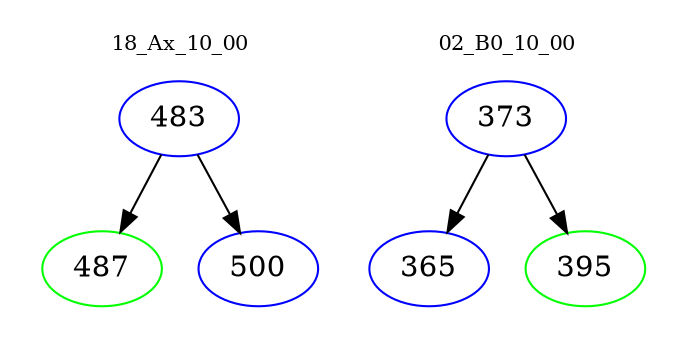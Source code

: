 digraph{
subgraph cluster_0 {
color = white
label = "18_Ax_10_00";
fontsize=10;
T0_483 [label="483", color="blue"]
T0_483 -> T0_487 [color="black"]
T0_487 [label="487", color="green"]
T0_483 -> T0_500 [color="black"]
T0_500 [label="500", color="blue"]
}
subgraph cluster_1 {
color = white
label = "02_B0_10_00";
fontsize=10;
T1_373 [label="373", color="blue"]
T1_373 -> T1_365 [color="black"]
T1_365 [label="365", color="blue"]
T1_373 -> T1_395 [color="black"]
T1_395 [label="395", color="green"]
}
}
